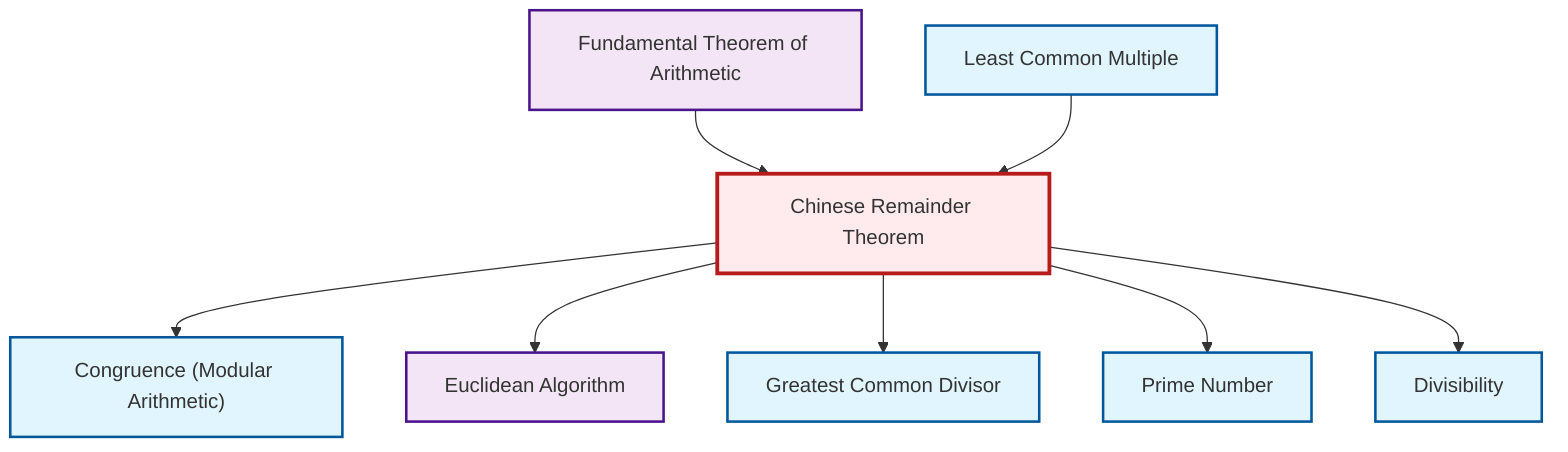 graph TD
    classDef definition fill:#e1f5fe,stroke:#01579b,stroke-width:2px
    classDef theorem fill:#f3e5f5,stroke:#4a148c,stroke-width:2px
    classDef axiom fill:#fff3e0,stroke:#e65100,stroke-width:2px
    classDef example fill:#e8f5e9,stroke:#1b5e20,stroke-width:2px
    classDef current fill:#ffebee,stroke:#b71c1c,stroke-width:3px
    thm-fundamental-arithmetic["Fundamental Theorem of Arithmetic"]:::theorem
    def-gcd["Greatest Common Divisor"]:::definition
    def-divisibility["Divisibility"]:::definition
    thm-euclidean-algorithm["Euclidean Algorithm"]:::theorem
    thm-chinese-remainder["Chinese Remainder Theorem"]:::theorem
    def-prime["Prime Number"]:::definition
    def-congruence["Congruence (Modular Arithmetic)"]:::definition
    def-lcm["Least Common Multiple"]:::definition
    thm-chinese-remainder --> def-congruence
    thm-chinese-remainder --> thm-euclidean-algorithm
    thm-chinese-remainder --> def-gcd
    thm-fundamental-arithmetic --> thm-chinese-remainder
    thm-chinese-remainder --> def-prime
    thm-chinese-remainder --> def-divisibility
    def-lcm --> thm-chinese-remainder
    class thm-chinese-remainder current